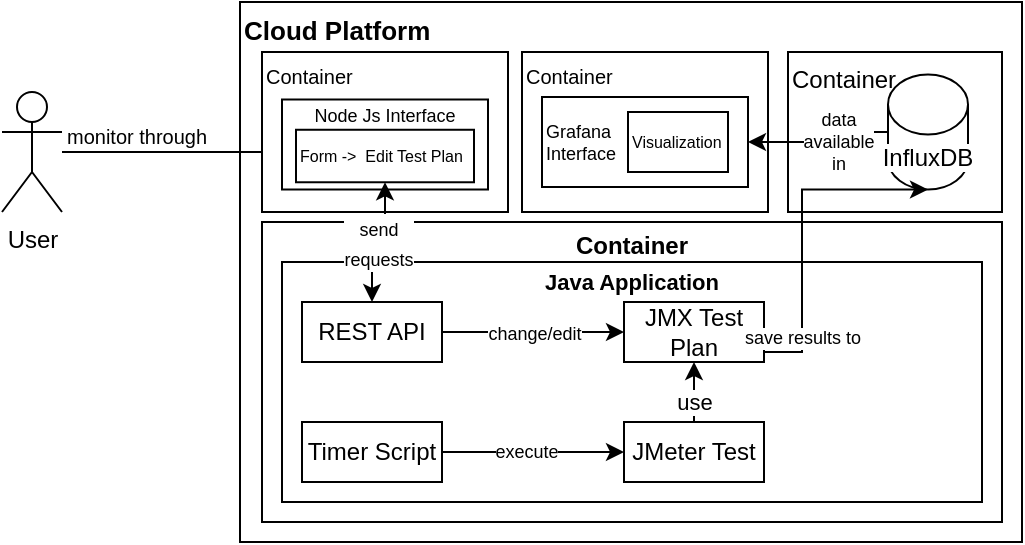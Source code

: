 <mxfile version="14.4.9" type="device"><diagram id="CoHP4dpjfaNTgfyyt-iC" name="Page-1"><mxGraphModel dx="677" dy="336" grid="1" gridSize="10" guides="1" tooltips="1" connect="1" arrows="1" fold="1" page="1" pageScale="1" pageWidth="827" pageHeight="1169" math="0" shadow="0"><root><mxCell id="0"/><mxCell id="1" parent="0"/><mxCell id="dOxZb561yoOt2RsCT1tx-1" value="Cloud Platform" style="rounded=0;whiteSpace=wrap;html=1;align=left;verticalAlign=top;fontStyle=1;fontSize=13;" parent="1" vertex="1"><mxGeometry x="179" y="150" width="391" height="270" as="geometry"/></mxCell><mxCell id="dOxZb561yoOt2RsCT1tx-2" value="Container" style="rounded=0;whiteSpace=wrap;html=1;align=center;verticalAlign=top;fontStyle=1;fontSize=12;spacing=0;" parent="1" vertex="1"><mxGeometry x="190" y="260" width="370" height="150" as="geometry"/></mxCell><mxCell id="dOxZb561yoOt2RsCT1tx-3" value="User" style="shape=umlActor;verticalLabelPosition=bottom;verticalAlign=top;html=1;outlineConnect=0;" parent="1" vertex="1"><mxGeometry x="60" y="195" width="30" height="60" as="geometry"/></mxCell><mxCell id="dOxZb561yoOt2RsCT1tx-9" value="Container" style="rounded=0;whiteSpace=wrap;html=1;align=left;verticalAlign=top;" parent="1" vertex="1"><mxGeometry x="453" y="175" width="107" height="80" as="geometry"/></mxCell><mxCell id="dOxZb561yoOt2RsCT1tx-11" value="&lt;span style=&quot;background-color: rgb(255 , 255 , 255)&quot;&gt;InfluxDB&lt;/span&gt;" style="shape=cylinder3;whiteSpace=wrap;html=1;boundedLbl=1;backgroundOutline=1;size=15;align=center;" parent="1" vertex="1"><mxGeometry x="503" y="186.25" width="40" height="57.5" as="geometry"/></mxCell><mxCell id="dOxZb561yoOt2RsCT1tx-12" value="Container" style="rounded=0;whiteSpace=wrap;html=1;align=left;verticalAlign=top;fontSize=10;horizontal=1;" parent="1" vertex="1"><mxGeometry x="320" y="175" width="123" height="80" as="geometry"/></mxCell><mxCell id="dOxZb561yoOt2RsCT1tx-15" value="Grafana&lt;br style=&quot;font-size: 9px;&quot;&gt;Interface" style="rounded=0;whiteSpace=wrap;html=1;align=left;verticalAlign=middle;fontSize=9;" parent="1" vertex="1"><mxGeometry x="330" y="197.5" width="103" height="45" as="geometry"/></mxCell><mxCell id="dOxZb561yoOt2RsCT1tx-17" value="data &lt;br style=&quot;font-size: 9px;&quot;&gt;available&lt;br style=&quot;font-size: 9px;&quot;&gt;in" style="edgeStyle=orthogonalEdgeStyle;rounded=0;orthogonalLoop=1;jettySize=auto;html=1;entryX=1;entryY=0.5;entryDx=0;entryDy=0;fontSize=9;" parent="1" source="dOxZb561yoOt2RsCT1tx-11" target="dOxZb561yoOt2RsCT1tx-15" edge="1"><mxGeometry x="-0.2" relative="1" as="geometry"><mxPoint as="offset"/><mxPoint x="523" y="237.5" as="targetPoint"/><Array as="points"><mxPoint x="488" y="215"/><mxPoint x="488" y="220"/></Array></mxGeometry></mxCell><mxCell id="snxTg5hRXMd4_veY5NIJ-1" value="Java Application" style="rounded=0;whiteSpace=wrap;html=1;align=center;verticalAlign=top;fontStyle=1;fontSize=11;spacing=-1;" parent="1" vertex="1"><mxGeometry x="200" y="280" width="350" height="120" as="geometry"/></mxCell><mxCell id="dOxZb561yoOt2RsCT1tx-8" value="Timer Script" style="rounded=0;whiteSpace=wrap;html=1;align=center;verticalAlign=middle;" parent="1" vertex="1"><mxGeometry x="210" y="360" width="70" height="30" as="geometry"/></mxCell><mxCell id="dOxZb561yoOt2RsCT1tx-5" value="JMeter Test" style="rounded=0;whiteSpace=wrap;html=1;align=center;verticalAlign=middle;" parent="1" vertex="1"><mxGeometry x="371" y="360" width="70" height="30" as="geometry"/></mxCell><mxCell id="dOxZb561yoOt2RsCT1tx-7" value="execute" style="edgeStyle=orthogonalEdgeStyle;rounded=0;orthogonalLoop=1;jettySize=auto;html=1;entryX=0;entryY=0.5;entryDx=0;entryDy=0;fontSize=9;" parent="1" source="dOxZb561yoOt2RsCT1tx-8" target="dOxZb561yoOt2RsCT1tx-5" edge="1"><mxGeometry x="-0.091" relative="1" as="geometry"><mxPoint as="offset"/></mxGeometry></mxCell><mxCell id="dOxZb561yoOt2RsCT1tx-4" value="use" style="edgeStyle=orthogonalEdgeStyle;rounded=0;orthogonalLoop=1;jettySize=auto;html=1;entryX=0.5;entryY=1;entryDx=0;entryDy=0;" parent="1" source="dOxZb561yoOt2RsCT1tx-5" target="dOxZb561yoOt2RsCT1tx-6" edge="1"><mxGeometry x="0.2" relative="1" as="geometry"><mxPoint as="offset"/></mxGeometry></mxCell><mxCell id="dOxZb561yoOt2RsCT1tx-6" value="JMX Test Plan" style="rounded=0;whiteSpace=wrap;html=1;align=center;glass=0;" parent="1" vertex="1"><mxGeometry x="371" y="300" width="70" height="30" as="geometry"/></mxCell><mxCell id="dOxZb561yoOt2RsCT1tx-10" value="save results to" style="edgeStyle=orthogonalEdgeStyle;rounded=0;orthogonalLoop=1;jettySize=auto;html=1;entryX=0.5;entryY=1;entryDx=0;entryDy=0;entryPerimeter=0;fontSize=9;" parent="1" source="dOxZb561yoOt2RsCT1tx-6" target="dOxZb561yoOt2RsCT1tx-11" edge="1"><mxGeometry x="-0.68" relative="1" as="geometry"><mxPoint x="560" y="191.25" as="targetPoint"/><mxPoint as="offset"/><Array as="points"><mxPoint x="460" y="325"/></Array></mxGeometry></mxCell><mxCell id="dOxZb561yoOt2RsCT1tx-18" value="monitor through" style="edgeStyle=orthogonalEdgeStyle;rounded=0;orthogonalLoop=1;jettySize=auto;html=1;entryX=0;entryY=0.5;entryDx=0;entryDy=0;fontSize=10;" parent="1" edge="1"><mxGeometry x="-0.333" y="7" relative="1" as="geometry"><mxPoint y="-1" as="offset"/><mxPoint x="90" y="225" as="sourcePoint"/><mxPoint x="200" y="225" as="targetPoint"/></mxGeometry></mxCell><mxCell id="GTsWHXKlkp8o28sZ8XjL-1" value="Visualization" style="rounded=0;whiteSpace=wrap;html=1;fontSize=8;align=left;" parent="1" vertex="1"><mxGeometry x="373" y="205" width="50" height="30" as="geometry"/></mxCell><mxCell id="GTsWHXKlkp8o28sZ8XjL-6" value="&lt;font style=&quot;font-size: 9px&quot;&gt;change/edit&lt;/font&gt;" style="edgeStyle=orthogonalEdgeStyle;rounded=0;orthogonalLoop=1;jettySize=auto;html=1;entryX=0;entryY=0.5;entryDx=0;entryDy=0;startArrow=none;startFill=0;fontSize=12;" parent="1" source="GTsWHXKlkp8o28sZ8XjL-2" target="dOxZb561yoOt2RsCT1tx-6" edge="1"><mxGeometry relative="1" as="geometry"/></mxCell><mxCell id="GTsWHXKlkp8o28sZ8XjL-2" value="REST API" style="rounded=0;whiteSpace=wrap;html=1;align=center;verticalAlign=middle;" parent="1" vertex="1"><mxGeometry x="210" y="300" width="70" height="30" as="geometry"/></mxCell><mxCell id="s962e_87szFNyCfYkX5l-6" value="Container" style="rounded=0;whiteSpace=wrap;html=1;align=left;verticalAlign=top;fontSize=10;horizontal=1;" vertex="1" parent="1"><mxGeometry x="190" y="175" width="123" height="80" as="geometry"/></mxCell><mxCell id="s962e_87szFNyCfYkX5l-7" value="Node Js Interface" style="rounded=0;whiteSpace=wrap;html=1;align=center;verticalAlign=top;fontSize=9;spacingTop=-4;" vertex="1" parent="1"><mxGeometry x="200" y="198.75" width="103" height="45" as="geometry"/></mxCell><mxCell id="s962e_87szFNyCfYkX5l-8" value="Form -&amp;gt;&amp;nbsp; Edit Test Plan" style="rounded=0;whiteSpace=wrap;html=1;fontSize=8;align=left;" vertex="1" parent="1"><mxGeometry x="207" y="213.88" width="89" height="26.25" as="geometry"/></mxCell><mxCell id="GTsWHXKlkp8o28sZ8XjL-5" value="&lt;font style=&quot;font-size: 9px&quot;&gt;send&lt;br&gt;requests&lt;/font&gt;" style="edgeStyle=orthogonalEdgeStyle;rounded=0;orthogonalLoop=1;jettySize=auto;html=1;entryX=0.5;entryY=0;entryDx=0;entryDy=0;fontSize=12;startArrow=classic;startFill=1;exitX=0.5;exitY=1;exitDx=0;exitDy=0;" parent="1" source="s962e_87szFNyCfYkX5l-8" target="GTsWHXKlkp8o28sZ8XjL-2" edge="1"><mxGeometry relative="1" as="geometry"><mxPoint x="333" y="235" as="sourcePoint"/></mxGeometry></mxCell></root></mxGraphModel></diagram></mxfile>